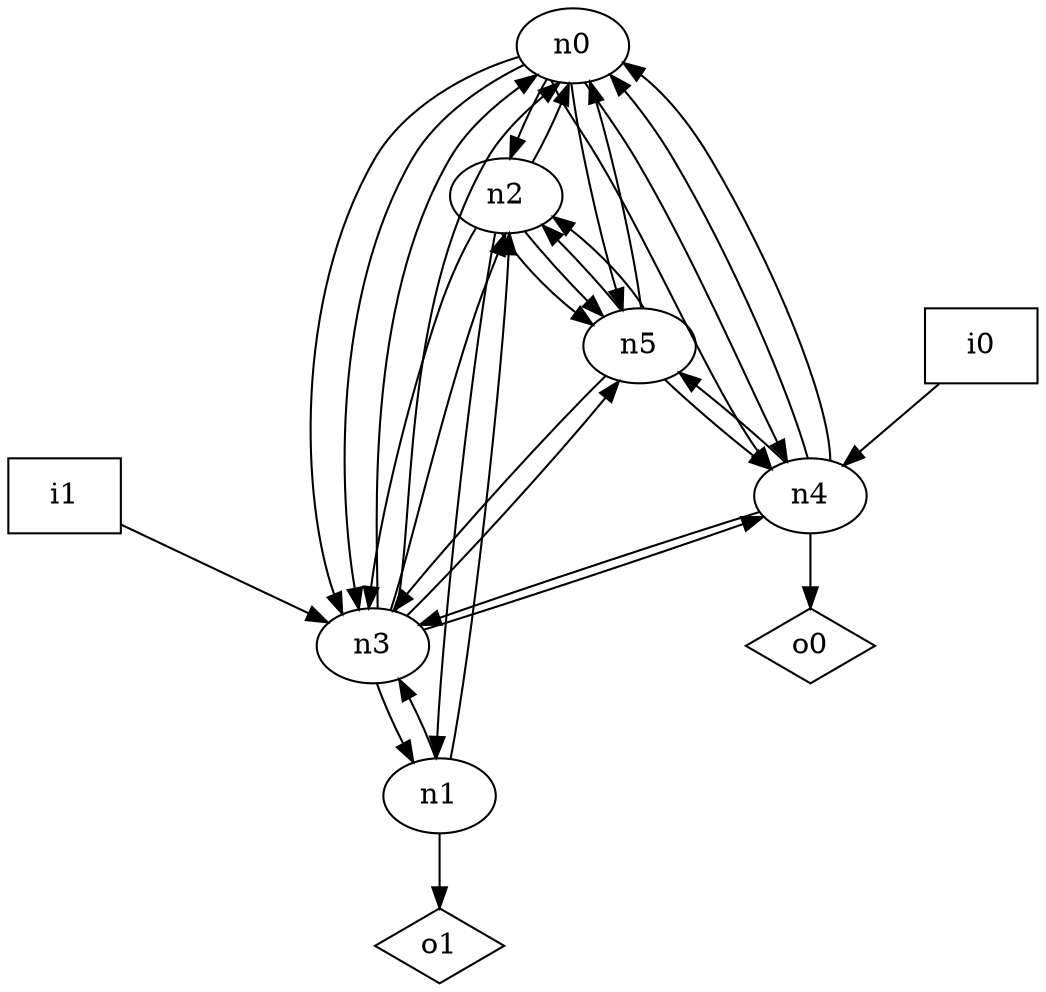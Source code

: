 digraph G {
n0 [label="n0"];
n1 [label="n1"];
n2 [label="n2"];
n3 [label="n3"];
n4 [label="n4"];
n5 [label="n5"];
n6 [label="i0",shape="box"];
n7 [label="i1",shape="box"];
n8 [label="o0",shape="diamond"];
n9 [label="o1",shape="diamond"];
n0 -> n2
n0 -> n3
n0 -> n3
n0 -> n4
n0 -> n4
n0 -> n5
n1 -> n2
n1 -> n3
n1 -> n9
n2 -> n0
n2 -> n1
n2 -> n3
n2 -> n5
n2 -> n5
n3 -> n0
n3 -> n0
n3 -> n1
n3 -> n2
n3 -> n4
n3 -> n5
n4 -> n0
n4 -> n0
n4 -> n3
n4 -> n5
n4 -> n8
n5 -> n0
n5 -> n2
n5 -> n2
n5 -> n3
n5 -> n4
n6 -> n4
n7 -> n3
}